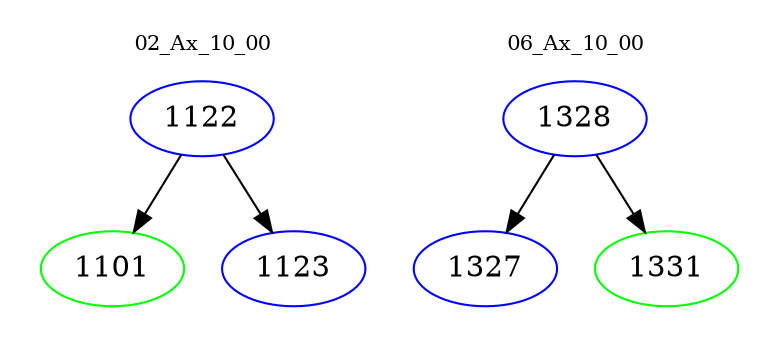 digraph{
subgraph cluster_0 {
color = white
label = "02_Ax_10_00";
fontsize=10;
T0_1122 [label="1122", color="blue"]
T0_1122 -> T0_1101 [color="black"]
T0_1101 [label="1101", color="green"]
T0_1122 -> T0_1123 [color="black"]
T0_1123 [label="1123", color="blue"]
}
subgraph cluster_1 {
color = white
label = "06_Ax_10_00";
fontsize=10;
T1_1328 [label="1328", color="blue"]
T1_1328 -> T1_1327 [color="black"]
T1_1327 [label="1327", color="blue"]
T1_1328 -> T1_1331 [color="black"]
T1_1331 [label="1331", color="green"]
}
}
